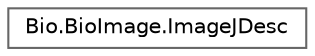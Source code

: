 digraph "Graphical Class Hierarchy"
{
 // LATEX_PDF_SIZE
  bgcolor="transparent";
  edge [fontname=Helvetica,fontsize=10,labelfontname=Helvetica,labelfontsize=10];
  node [fontname=Helvetica,fontsize=10,shape=box,height=0.2,width=0.4];
  rankdir="LR";
  Node0 [label="Bio.BioImage.ImageJDesc",height=0.2,width=0.4,color="grey40", fillcolor="white", style="filled",URL="$class_bio_1_1_bio_image_1_1_image_j_desc.html",tooltip=" "];
}
